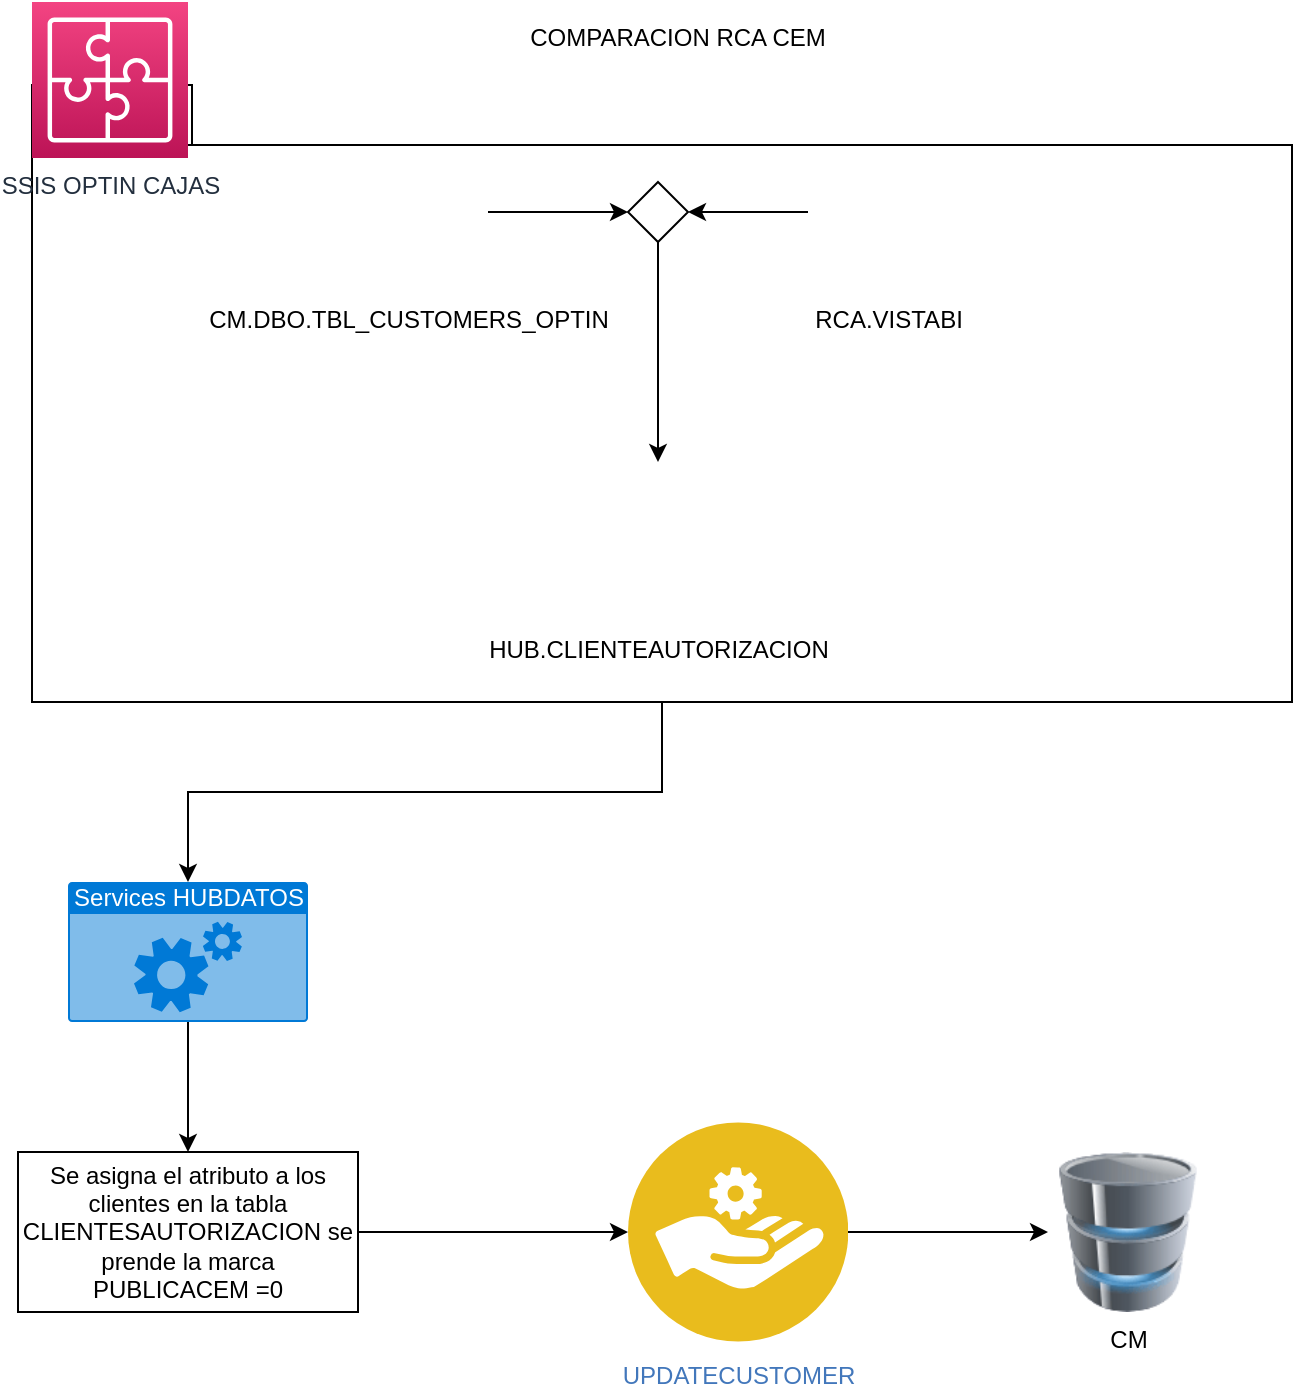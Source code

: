 <mxfile version="14.3.1" type="github">
  <diagram id="jRUa7CmP3Hj68sWpnTIv" name="Page-1">
    <mxGraphModel dx="1422" dy="705" grid="1" gridSize="10" guides="1" tooltips="1" connect="1" arrows="1" fold="1" page="1" pageScale="1" pageWidth="827" pageHeight="1169" math="0" shadow="0">
      <root>
        <mxCell id="0" />
        <mxCell id="1" parent="0" />
        <mxCell id="leoHcR-mOVmNYC5LzMCW-2" value="CM" style="image;html=1;image=img/lib/clip_art/computers/Database_128x128.png" vertex="1" parent="1">
          <mxGeometry x="540" y="795" width="80" height="80" as="geometry" />
        </mxCell>
        <mxCell id="leoHcR-mOVmNYC5LzMCW-23" style="edgeStyle=orthogonalEdgeStyle;rounded=0;orthogonalLoop=1;jettySize=auto;html=1;entryX=0.5;entryY=0;entryDx=0;entryDy=0;entryPerimeter=0;" edge="1" parent="1" source="leoHcR-mOVmNYC5LzMCW-4" target="leoHcR-mOVmNYC5LzMCW-21">
          <mxGeometry relative="1" as="geometry" />
        </mxCell>
        <mxCell id="leoHcR-mOVmNYC5LzMCW-4" value="" style="shape=folder;fontStyle=1;tabWidth=80;tabHeight=30;tabPosition=left;html=1;boundedLbl=1;" vertex="1" parent="1">
          <mxGeometry x="32" y="261.5" width="630" height="308.5" as="geometry" />
        </mxCell>
        <mxCell id="leoHcR-mOVmNYC5LzMCW-5" value="SSIS OPTIN CAJAS" style="points=[[0,0,0],[0.25,0,0],[0.5,0,0],[0.75,0,0],[1,0,0],[0,1,0],[0.25,1,0],[0.5,1,0],[0.75,1,0],[1,1,0],[0,0.25,0],[0,0.5,0],[0,0.75,0],[1,0.25,0],[1,0.5,0],[1,0.75,0]];outlineConnect=0;fontColor=#232F3E;gradientColor=#F34482;gradientDirection=north;fillColor=#BC1356;strokeColor=#ffffff;dashed=0;verticalLabelPosition=bottom;verticalAlign=top;align=center;html=1;fontSize=12;fontStyle=0;aspect=fixed;shape=mxgraph.aws4.resourceIcon;resIcon=mxgraph.aws4.application_integration;" vertex="1" parent="1">
          <mxGeometry x="32" y="220" width="78" height="78" as="geometry" />
        </mxCell>
        <mxCell id="leoHcR-mOVmNYC5LzMCW-6" style="edgeStyle=orthogonalEdgeStyle;rounded=0;orthogonalLoop=1;jettySize=auto;html=1;entryX=0;entryY=0.5;entryDx=0;entryDy=0;" edge="1" parent="1" source="leoHcR-mOVmNYC5LzMCW-7" target="leoHcR-mOVmNYC5LzMCW-12">
          <mxGeometry relative="1" as="geometry" />
        </mxCell>
        <mxCell id="leoHcR-mOVmNYC5LzMCW-7" value="CM.DBO.TBL_CUSTOMERS_OPTIN" style="shape=image;html=1;verticalAlign=top;verticalLabelPosition=bottom;labelBackgroundColor=#ffffff;imageAspect=0;aspect=fixed;image=https://cdn0.iconfinder.com/data/icons/small-n-flat/24/678113-database-128.png" vertex="1" parent="1">
          <mxGeometry x="180" y="285" width="80" height="80" as="geometry" />
        </mxCell>
        <mxCell id="leoHcR-mOVmNYC5LzMCW-8" style="edgeStyle=orthogonalEdgeStyle;rounded=0;orthogonalLoop=1;jettySize=auto;html=1;entryX=1;entryY=0.5;entryDx=0;entryDy=0;" edge="1" parent="1" source="leoHcR-mOVmNYC5LzMCW-9" target="leoHcR-mOVmNYC5LzMCW-12">
          <mxGeometry relative="1" as="geometry" />
        </mxCell>
        <mxCell id="leoHcR-mOVmNYC5LzMCW-9" value="RCA.VISTABI" style="shape=image;html=1;verticalAlign=top;verticalLabelPosition=bottom;labelBackgroundColor=#ffffff;imageAspect=0;aspect=fixed;image=https://cdn0.iconfinder.com/data/icons/small-n-flat/24/678113-database-128.png" vertex="1" parent="1">
          <mxGeometry x="420" y="285" width="80" height="80" as="geometry" />
        </mxCell>
        <mxCell id="leoHcR-mOVmNYC5LzMCW-10" style="edgeStyle=orthogonalEdgeStyle;rounded=0;orthogonalLoop=1;jettySize=auto;html=1;entryX=0.5;entryY=0;entryDx=0;entryDy=0;" edge="1" parent="1" source="leoHcR-mOVmNYC5LzMCW-12" target="leoHcR-mOVmNYC5LzMCW-14">
          <mxGeometry relative="1" as="geometry">
            <Array as="points">
              <mxPoint x="345" y="450" />
            </Array>
          </mxGeometry>
        </mxCell>
        <mxCell id="leoHcR-mOVmNYC5LzMCW-12" value="" style="rhombus;whiteSpace=wrap;html=1;" vertex="1" parent="1">
          <mxGeometry x="330" y="310" width="30" height="30" as="geometry" />
        </mxCell>
        <mxCell id="leoHcR-mOVmNYC5LzMCW-14" value="HUB.CLIENTEAUTORIZACION" style="shape=image;html=1;verticalAlign=top;verticalLabelPosition=bottom;labelBackgroundColor=#ffffff;imageAspect=0;aspect=fixed;image=https://cdn0.iconfinder.com/data/icons/small-n-flat/24/678113-database-128.png" vertex="1" parent="1">
          <mxGeometry x="305" y="450" width="80" height="80" as="geometry" />
        </mxCell>
        <mxCell id="leoHcR-mOVmNYC5LzMCW-15" value="COMPARACION RCA CEM" style="text;html=1;strokeColor=none;fillColor=none;align=center;verticalAlign=middle;whiteSpace=wrap;rounded=0;" vertex="1" parent="1">
          <mxGeometry x="240" y="228" width="230" height="20" as="geometry" />
        </mxCell>
        <mxCell id="leoHcR-mOVmNYC5LzMCW-27" value="" style="edgeStyle=orthogonalEdgeStyle;rounded=0;orthogonalLoop=1;jettySize=auto;html=1;" edge="1" parent="1" source="leoHcR-mOVmNYC5LzMCW-18" target="leoHcR-mOVmNYC5LzMCW-2">
          <mxGeometry relative="1" as="geometry" />
        </mxCell>
        <mxCell id="leoHcR-mOVmNYC5LzMCW-18" value="UPDATECUSTOMER" style="aspect=fixed;perimeter=ellipsePerimeter;html=1;align=center;shadow=0;dashed=0;fontColor=#4277BB;labelBackgroundColor=#ffffff;fontSize=12;spacingTop=3;image;image=img/lib/ibm/applications/service_broker.svg;" vertex="1" parent="1">
          <mxGeometry x="330" y="780" width="110" height="110" as="geometry" />
        </mxCell>
        <mxCell id="leoHcR-mOVmNYC5LzMCW-24" value="" style="edgeStyle=orthogonalEdgeStyle;rounded=0;orthogonalLoop=1;jettySize=auto;html=1;" edge="1" parent="1" source="leoHcR-mOVmNYC5LzMCW-21" target="leoHcR-mOVmNYC5LzMCW-22">
          <mxGeometry relative="1" as="geometry" />
        </mxCell>
        <mxCell id="leoHcR-mOVmNYC5LzMCW-21" value="Services HUBDATOS" style="html=1;strokeColor=none;fillColor=#0079D6;labelPosition=center;verticalLabelPosition=middle;verticalAlign=top;align=center;fontSize=12;outlineConnect=0;spacingTop=-6;fontColor=#FFFFFF;shape=mxgraph.sitemap.services;" vertex="1" parent="1">
          <mxGeometry x="50" y="660" width="120" height="70" as="geometry" />
        </mxCell>
        <mxCell id="leoHcR-mOVmNYC5LzMCW-25" style="edgeStyle=orthogonalEdgeStyle;rounded=0;orthogonalLoop=1;jettySize=auto;html=1;entryX=0;entryY=0.5;entryDx=0;entryDy=0;" edge="1" parent="1" source="leoHcR-mOVmNYC5LzMCW-22" target="leoHcR-mOVmNYC5LzMCW-18">
          <mxGeometry relative="1" as="geometry" />
        </mxCell>
        <mxCell id="leoHcR-mOVmNYC5LzMCW-22" value="Se asigna el atributo a los clientes en la tabla CLIENTESAUTORIZACION se prende la marca PUBLICACEM =0" style="rounded=0;whiteSpace=wrap;html=1;" vertex="1" parent="1">
          <mxGeometry x="25" y="795" width="170" height="80" as="geometry" />
        </mxCell>
      </root>
    </mxGraphModel>
  </diagram>
</mxfile>
